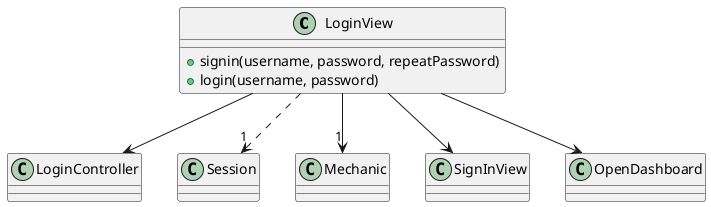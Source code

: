 @startuml
	class LoginView {
	+signin(username, password, repeatPassword)
	+login(username, password)
	}

	LoginView --> LoginController
	LoginView ..> "1" Session
	LoginView --> "1" Mechanic
	LoginView --> SignInView
	LoginView --> OpenDashboard
@enduml